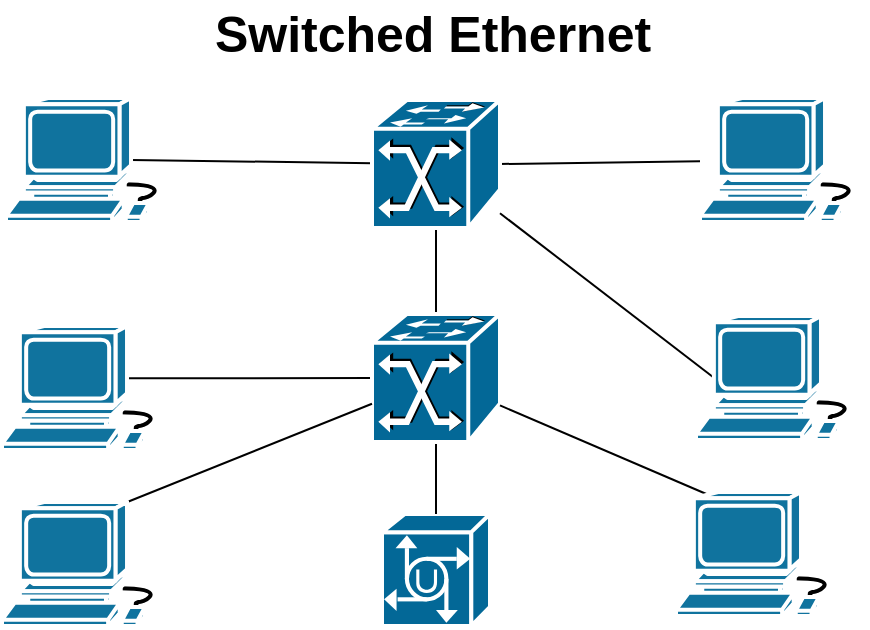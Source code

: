 <mxfile version="10.6.9" type="github"><diagram id="6a731a19-8d31-9384-78a2-239565b7b9f0" name="Page-1"><mxGraphModel dx="912" dy="544" grid="1" gridSize="10" guides="1" tooltips="1" connect="1" arrows="1" fold="1" page="1" pageScale="1" pageWidth="450" pageHeight="350" background="#ffffff" math="0" shadow="0"><root><mxCell id="0"/><mxCell id="1" parent="0"/><mxCell id="T77LGRxnLf3F0jFAvsg6-2263" style="edgeStyle=none;rounded=0;orthogonalLoop=1;jettySize=auto;html=1;exitX=0.755;exitY=0.5;exitDx=0;exitDy=0;exitPerimeter=0;fontSize=25;endArrow=none;endFill=0;" edge="1" parent="1" source="2096" target="T77LGRxnLf3F0jFAvsg6-2257"><mxGeometry relative="1" as="geometry"/></mxCell><mxCell id="2096" value="" style="shape=mxgraph.cisco.computers_and_peripherals.workstation;html=1;dashed=0;fillColor=#10739E;strokeColor=#ffffff;strokeWidth=2;verticalLabelPosition=bottom;verticalAlign=top;fontFamily=Helvetica;fontSize=36;fontColor=#FFB366" parent="1" vertex="1"><mxGeometry x="11" y="66" width="83" height="62" as="geometry"/></mxCell><mxCell id="2226" value="Switched Ethernet" style="rounded=1;whiteSpace=wrap;html=1;strokeColor=none;fillColor=none;fontSize=25;fontColor=#000000;align=center;fontStyle=1" parent="1" vertex="1"><mxGeometry x="111.5" y="23" width="225" height="19" as="geometry"/></mxCell><mxCell id="T77LGRxnLf3F0jFAvsg6-2264" style="edgeStyle=none;rounded=0;orthogonalLoop=1;jettySize=auto;html=1;exitX=1;exitY=0.5;exitDx=0;exitDy=0;exitPerimeter=0;endArrow=none;endFill=0;fontSize=25;" edge="1" parent="1" source="T77LGRxnLf3F0jFAvsg6-2257" target="T77LGRxnLf3F0jFAvsg6-2260"><mxGeometry relative="1" as="geometry"/></mxCell><mxCell id="T77LGRxnLf3F0jFAvsg6-2267" style="edgeStyle=none;rounded=0;orthogonalLoop=1;jettySize=auto;html=1;exitX=0.5;exitY=1;exitDx=0;exitDy=0;exitPerimeter=0;endArrow=none;endFill=0;fontSize=25;" edge="1" parent="1" source="T77LGRxnLf3F0jFAvsg6-2257" target="T77LGRxnLf3F0jFAvsg6-2259"><mxGeometry relative="1" as="geometry"/></mxCell><mxCell id="T77LGRxnLf3F0jFAvsg6-2257" value="" style="shape=mxgraph.cisco.switches.atm_fast_gigabit_etherswitch;html=1;pointerEvents=1;dashed=0;fillColor=#036897;strokeColor=#ffffff;strokeWidth=2;verticalLabelPosition=bottom;verticalAlign=top;align=center;outlineConnect=0;fontSize=25;" vertex="1" parent="1"><mxGeometry x="194" y="67" width="64" height="64" as="geometry"/></mxCell><mxCell id="T77LGRxnLf3F0jFAvsg6-2258" value="" style="shape=mxgraph.cisco.hubs_and_gateways.universal_gateway;html=1;pointerEvents=1;dashed=0;fillColor=#036897;strokeColor=#ffffff;strokeWidth=2;verticalLabelPosition=bottom;verticalAlign=top;align=center;outlineConnect=0;fontSize=25;" vertex="1" parent="1"><mxGeometry x="199" y="274" width="54" height="56" as="geometry"/></mxCell><mxCell id="T77LGRxnLf3F0jFAvsg6-2265" style="edgeStyle=none;rounded=0;orthogonalLoop=1;jettySize=auto;html=1;exitX=0;exitY=0.5;exitDx=0;exitDy=0;exitPerimeter=0;entryX=0.673;entryY=0.422;entryDx=0;entryDy=0;entryPerimeter=0;endArrow=none;endFill=0;fontSize=25;" edge="1" parent="1" source="T77LGRxnLf3F0jFAvsg6-2259" target="T77LGRxnLf3F0jFAvsg6-2261"><mxGeometry relative="1" as="geometry"/></mxCell><mxCell id="T77LGRxnLf3F0jFAvsg6-2266" style="edgeStyle=none;rounded=0;orthogonalLoop=1;jettySize=auto;html=1;entryX=0.11;entryY=0.5;entryDx=0;entryDy=0;entryPerimeter=0;endArrow=none;endFill=0;fontSize=25;" edge="1" parent="1" source="T77LGRxnLf3F0jFAvsg6-2257" target="T77LGRxnLf3F0jFAvsg6-2262"><mxGeometry relative="1" as="geometry"/></mxCell><mxCell id="T77LGRxnLf3F0jFAvsg6-2268" style="edgeStyle=none;rounded=0;orthogonalLoop=1;jettySize=auto;html=1;exitX=0.5;exitY=1;exitDx=0;exitDy=0;exitPerimeter=0;entryX=0.5;entryY=0;entryDx=0;entryDy=0;entryPerimeter=0;endArrow=none;endFill=0;fontSize=25;" edge="1" parent="1" source="T77LGRxnLf3F0jFAvsg6-2259" target="T77LGRxnLf3F0jFAvsg6-2258"><mxGeometry relative="1" as="geometry"/></mxCell><mxCell id="T77LGRxnLf3F0jFAvsg6-2259" value="" style="shape=mxgraph.cisco.switches.atm_fast_gigabit_etherswitch;html=1;pointerEvents=1;dashed=0;fillColor=#036897;strokeColor=#ffffff;strokeWidth=2;verticalLabelPosition=bottom;verticalAlign=top;align=center;outlineConnect=0;fontSize=25;" vertex="1" parent="1"><mxGeometry x="194" y="174" width="64" height="64" as="geometry"/></mxCell><mxCell id="T77LGRxnLf3F0jFAvsg6-2260" value="" style="shape=mxgraph.cisco.computers_and_peripherals.workstation;html=1;dashed=0;fillColor=#10739E;strokeColor=#ffffff;strokeWidth=2;verticalLabelPosition=bottom;verticalAlign=top;fontFamily=Helvetica;fontSize=36;fontColor=#FFB366" vertex="1" parent="1"><mxGeometry x="358" y="66" width="83" height="62" as="geometry"/></mxCell><mxCell id="T77LGRxnLf3F0jFAvsg6-2261" value="" style="shape=mxgraph.cisco.computers_and_peripherals.workstation;html=1;dashed=0;fillColor=#10739E;strokeColor=#ffffff;strokeWidth=2;verticalLabelPosition=bottom;verticalAlign=top;fontFamily=Helvetica;fontSize=36;fontColor=#FFB366" vertex="1" parent="1"><mxGeometry x="9" y="180" width="83" height="62" as="geometry"/></mxCell><mxCell id="T77LGRxnLf3F0jFAvsg6-2262" value="" style="shape=mxgraph.cisco.computers_and_peripherals.workstation;html=1;dashed=0;fillColor=#10739E;strokeColor=#ffffff;strokeWidth=2;verticalLabelPosition=bottom;verticalAlign=top;fontFamily=Helvetica;fontSize=36;fontColor=#FFB366" vertex="1" parent="1"><mxGeometry x="356" y="175" width="83" height="62" as="geometry"/></mxCell><mxCell id="T77LGRxnLf3F0jFAvsg6-2271" style="edgeStyle=none;rounded=0;orthogonalLoop=1;jettySize=auto;html=1;exitX=0.755;exitY=0;exitDx=0;exitDy=0;exitPerimeter=0;endArrow=none;endFill=0;fontSize=25;" edge="1" parent="1" source="T77LGRxnLf3F0jFAvsg6-2269" target="T77LGRxnLf3F0jFAvsg6-2259"><mxGeometry relative="1" as="geometry"/></mxCell><mxCell id="T77LGRxnLf3F0jFAvsg6-2269" value="" style="shape=mxgraph.cisco.computers_and_peripherals.workstation;html=1;dashed=0;fillColor=#10739E;strokeColor=#ffffff;strokeWidth=2;verticalLabelPosition=bottom;verticalAlign=top;fontFamily=Helvetica;fontSize=36;fontColor=#FFB366" vertex="1" parent="1"><mxGeometry x="9" y="268" width="83" height="62" as="geometry"/></mxCell><mxCell id="T77LGRxnLf3F0jFAvsg6-2272" style="edgeStyle=none;rounded=0;orthogonalLoop=1;jettySize=auto;html=1;exitX=0.19;exitY=0.02;exitDx=0;exitDy=0;exitPerimeter=0;endArrow=none;endFill=0;fontSize=25;" edge="1" parent="1" source="T77LGRxnLf3F0jFAvsg6-2270" target="T77LGRxnLf3F0jFAvsg6-2259"><mxGeometry relative="1" as="geometry"/></mxCell><mxCell id="T77LGRxnLf3F0jFAvsg6-2270" value="" style="shape=mxgraph.cisco.computers_and_peripherals.workstation;html=1;dashed=0;fillColor=#10739E;strokeColor=#ffffff;strokeWidth=2;verticalLabelPosition=bottom;verticalAlign=top;fontFamily=Helvetica;fontSize=36;fontColor=#FFB366" vertex="1" parent="1"><mxGeometry x="346" y="263" width="83" height="62" as="geometry"/></mxCell></root></mxGraphModel></diagram></mxfile>